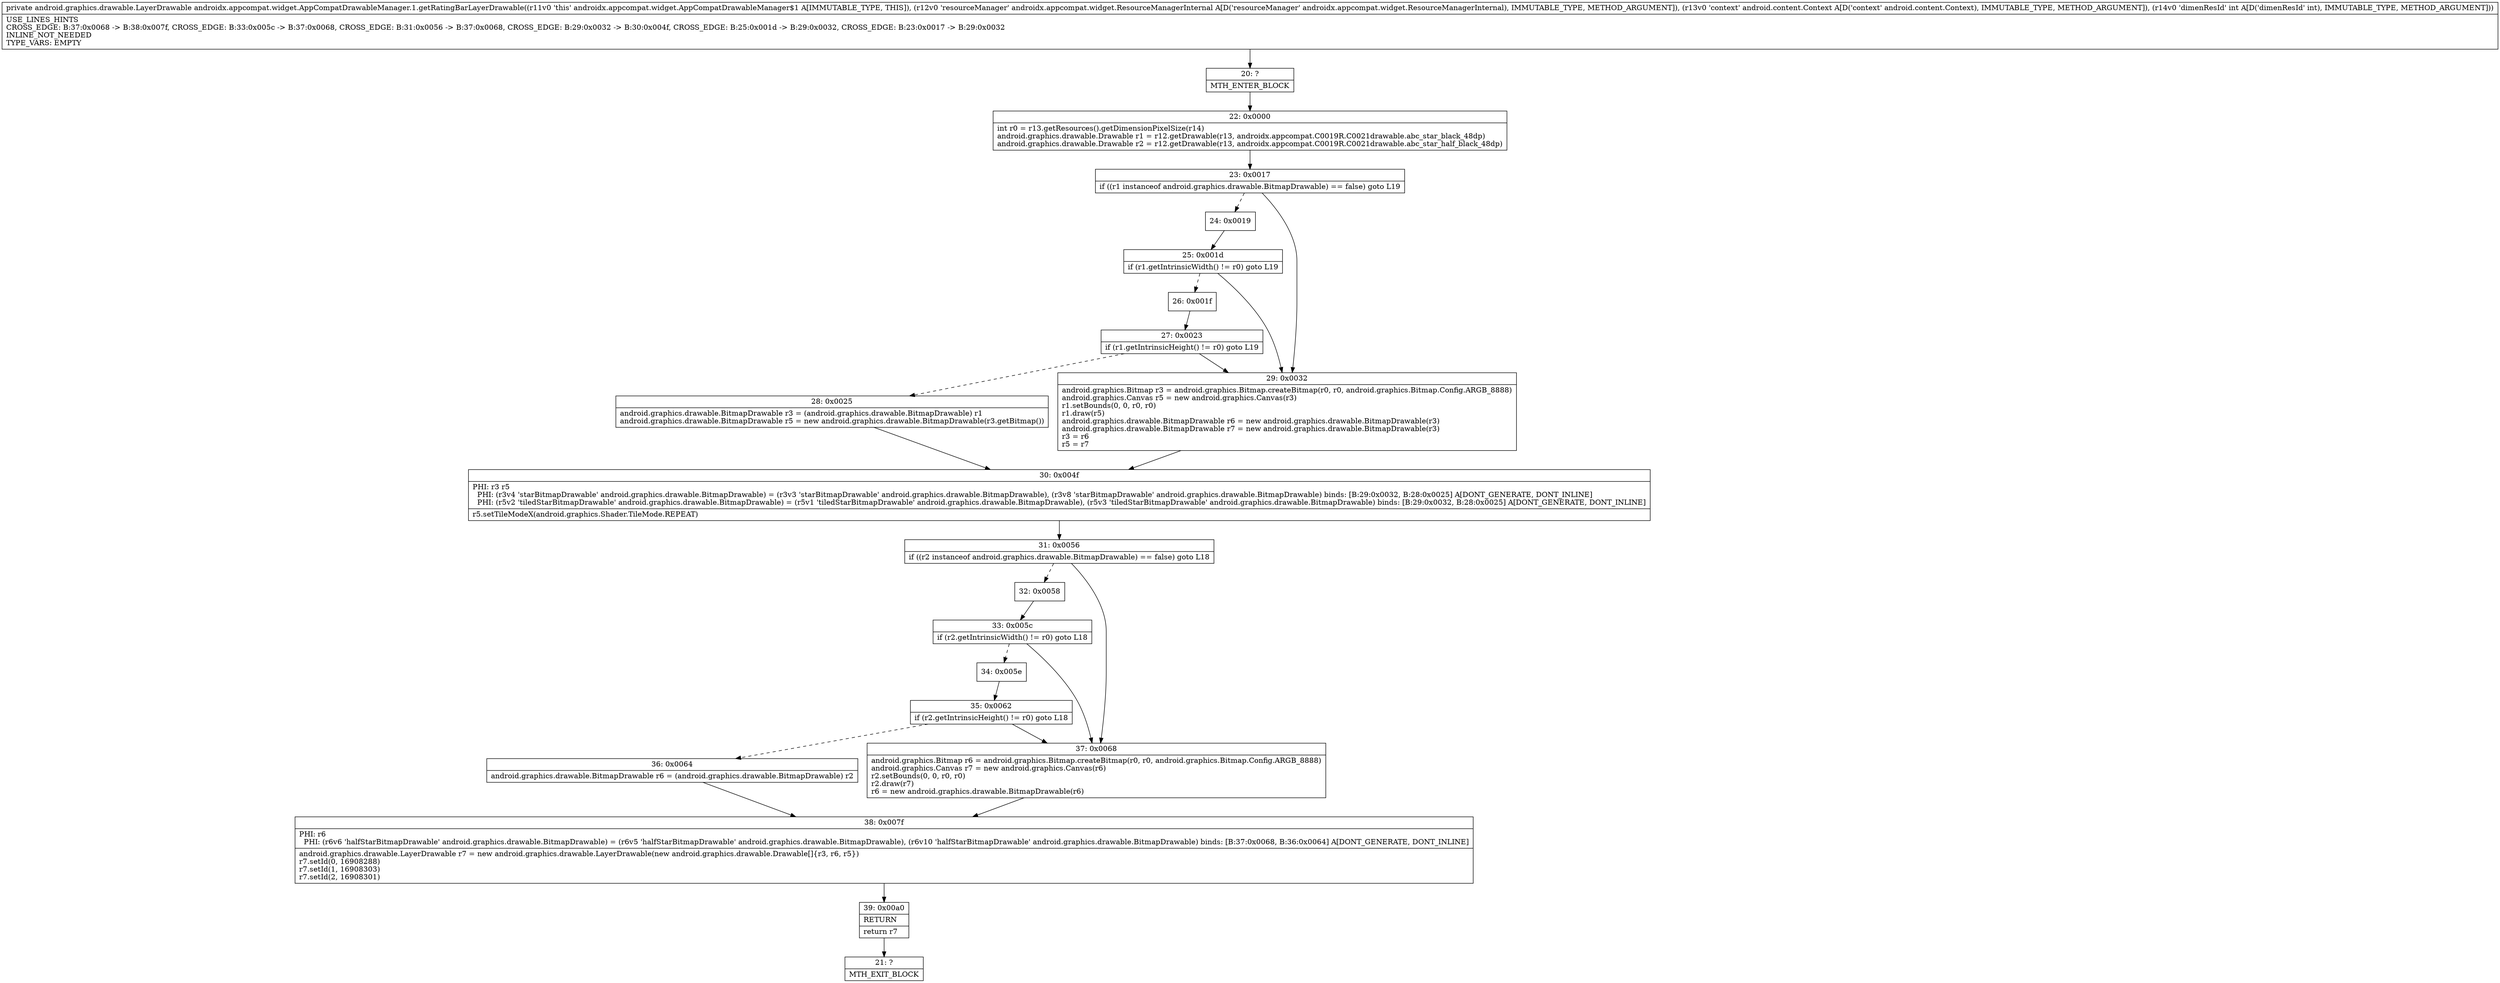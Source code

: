 digraph "CFG forandroidx.appcompat.widget.AppCompatDrawableManager.1.getRatingBarLayerDrawable(Landroidx\/appcompat\/widget\/ResourceManagerInternal;Landroid\/content\/Context;I)Landroid\/graphics\/drawable\/LayerDrawable;" {
Node_20 [shape=record,label="{20\:\ ?|MTH_ENTER_BLOCK\l}"];
Node_22 [shape=record,label="{22\:\ 0x0000|int r0 = r13.getResources().getDimensionPixelSize(r14)\landroid.graphics.drawable.Drawable r1 = r12.getDrawable(r13, androidx.appcompat.C0019R.C0021drawable.abc_star_black_48dp)\landroid.graphics.drawable.Drawable r2 = r12.getDrawable(r13, androidx.appcompat.C0019R.C0021drawable.abc_star_half_black_48dp)\l}"];
Node_23 [shape=record,label="{23\:\ 0x0017|if ((r1 instanceof android.graphics.drawable.BitmapDrawable) == false) goto L19\l}"];
Node_24 [shape=record,label="{24\:\ 0x0019}"];
Node_25 [shape=record,label="{25\:\ 0x001d|if (r1.getIntrinsicWidth() != r0) goto L19\l}"];
Node_26 [shape=record,label="{26\:\ 0x001f}"];
Node_27 [shape=record,label="{27\:\ 0x0023|if (r1.getIntrinsicHeight() != r0) goto L19\l}"];
Node_28 [shape=record,label="{28\:\ 0x0025|android.graphics.drawable.BitmapDrawable r3 = (android.graphics.drawable.BitmapDrawable) r1\landroid.graphics.drawable.BitmapDrawable r5 = new android.graphics.drawable.BitmapDrawable(r3.getBitmap())\l}"];
Node_30 [shape=record,label="{30\:\ 0x004f|PHI: r3 r5 \l  PHI: (r3v4 'starBitmapDrawable' android.graphics.drawable.BitmapDrawable) = (r3v3 'starBitmapDrawable' android.graphics.drawable.BitmapDrawable), (r3v8 'starBitmapDrawable' android.graphics.drawable.BitmapDrawable) binds: [B:29:0x0032, B:28:0x0025] A[DONT_GENERATE, DONT_INLINE]\l  PHI: (r5v2 'tiledStarBitmapDrawable' android.graphics.drawable.BitmapDrawable) = (r5v1 'tiledStarBitmapDrawable' android.graphics.drawable.BitmapDrawable), (r5v3 'tiledStarBitmapDrawable' android.graphics.drawable.BitmapDrawable) binds: [B:29:0x0032, B:28:0x0025] A[DONT_GENERATE, DONT_INLINE]\l|r5.setTileModeX(android.graphics.Shader.TileMode.REPEAT)\l}"];
Node_31 [shape=record,label="{31\:\ 0x0056|if ((r2 instanceof android.graphics.drawable.BitmapDrawable) == false) goto L18\l}"];
Node_32 [shape=record,label="{32\:\ 0x0058}"];
Node_33 [shape=record,label="{33\:\ 0x005c|if (r2.getIntrinsicWidth() != r0) goto L18\l}"];
Node_34 [shape=record,label="{34\:\ 0x005e}"];
Node_35 [shape=record,label="{35\:\ 0x0062|if (r2.getIntrinsicHeight() != r0) goto L18\l}"];
Node_36 [shape=record,label="{36\:\ 0x0064|android.graphics.drawable.BitmapDrawable r6 = (android.graphics.drawable.BitmapDrawable) r2\l}"];
Node_38 [shape=record,label="{38\:\ 0x007f|PHI: r6 \l  PHI: (r6v6 'halfStarBitmapDrawable' android.graphics.drawable.BitmapDrawable) = (r6v5 'halfStarBitmapDrawable' android.graphics.drawable.BitmapDrawable), (r6v10 'halfStarBitmapDrawable' android.graphics.drawable.BitmapDrawable) binds: [B:37:0x0068, B:36:0x0064] A[DONT_GENERATE, DONT_INLINE]\l|android.graphics.drawable.LayerDrawable r7 = new android.graphics.drawable.LayerDrawable(new android.graphics.drawable.Drawable[]\{r3, r6, r5\})\lr7.setId(0, 16908288)\lr7.setId(1, 16908303)\lr7.setId(2, 16908301)\l}"];
Node_39 [shape=record,label="{39\:\ 0x00a0|RETURN\l|return r7\l}"];
Node_21 [shape=record,label="{21\:\ ?|MTH_EXIT_BLOCK\l}"];
Node_37 [shape=record,label="{37\:\ 0x0068|android.graphics.Bitmap r6 = android.graphics.Bitmap.createBitmap(r0, r0, android.graphics.Bitmap.Config.ARGB_8888)\landroid.graphics.Canvas r7 = new android.graphics.Canvas(r6)\lr2.setBounds(0, 0, r0, r0)\lr2.draw(r7)\lr6 = new android.graphics.drawable.BitmapDrawable(r6)\l}"];
Node_29 [shape=record,label="{29\:\ 0x0032|android.graphics.Bitmap r3 = android.graphics.Bitmap.createBitmap(r0, r0, android.graphics.Bitmap.Config.ARGB_8888)\landroid.graphics.Canvas r5 = new android.graphics.Canvas(r3)\lr1.setBounds(0, 0, r0, r0)\lr1.draw(r5)\landroid.graphics.drawable.BitmapDrawable r6 = new android.graphics.drawable.BitmapDrawable(r3)\landroid.graphics.drawable.BitmapDrawable r7 = new android.graphics.drawable.BitmapDrawable(r3)\lr3 = r6\lr5 = r7\l}"];
MethodNode[shape=record,label="{private android.graphics.drawable.LayerDrawable androidx.appcompat.widget.AppCompatDrawableManager.1.getRatingBarLayerDrawable((r11v0 'this' androidx.appcompat.widget.AppCompatDrawableManager$1 A[IMMUTABLE_TYPE, THIS]), (r12v0 'resourceManager' androidx.appcompat.widget.ResourceManagerInternal A[D('resourceManager' androidx.appcompat.widget.ResourceManagerInternal), IMMUTABLE_TYPE, METHOD_ARGUMENT]), (r13v0 'context' android.content.Context A[D('context' android.content.Context), IMMUTABLE_TYPE, METHOD_ARGUMENT]), (r14v0 'dimenResId' int A[D('dimenResId' int), IMMUTABLE_TYPE, METHOD_ARGUMENT]))  | USE_LINES_HINTS\lCROSS_EDGE: B:37:0x0068 \-\> B:38:0x007f, CROSS_EDGE: B:33:0x005c \-\> B:37:0x0068, CROSS_EDGE: B:31:0x0056 \-\> B:37:0x0068, CROSS_EDGE: B:29:0x0032 \-\> B:30:0x004f, CROSS_EDGE: B:25:0x001d \-\> B:29:0x0032, CROSS_EDGE: B:23:0x0017 \-\> B:29:0x0032\lINLINE_NOT_NEEDED\lTYPE_VARS: EMPTY\l}"];
MethodNode -> Node_20;Node_20 -> Node_22;
Node_22 -> Node_23;
Node_23 -> Node_24[style=dashed];
Node_23 -> Node_29;
Node_24 -> Node_25;
Node_25 -> Node_26[style=dashed];
Node_25 -> Node_29;
Node_26 -> Node_27;
Node_27 -> Node_28[style=dashed];
Node_27 -> Node_29;
Node_28 -> Node_30;
Node_30 -> Node_31;
Node_31 -> Node_32[style=dashed];
Node_31 -> Node_37;
Node_32 -> Node_33;
Node_33 -> Node_34[style=dashed];
Node_33 -> Node_37;
Node_34 -> Node_35;
Node_35 -> Node_36[style=dashed];
Node_35 -> Node_37;
Node_36 -> Node_38;
Node_38 -> Node_39;
Node_39 -> Node_21;
Node_37 -> Node_38;
Node_29 -> Node_30;
}

